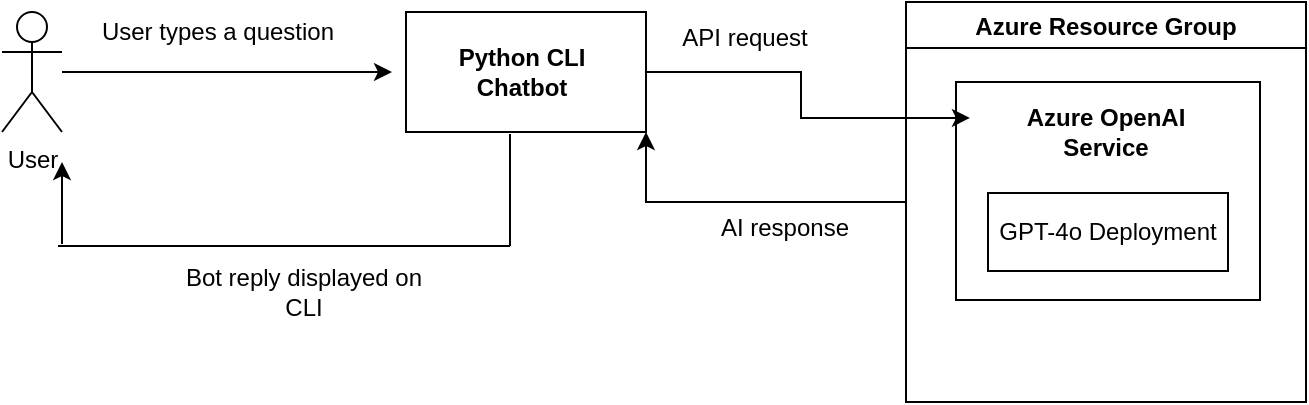 <mxfile version="28.1.0">
  <diagram name="Page-1" id="HDfE3Z-ZGKkPCUfUmB_r">
    <mxGraphModel dx="914" dy="478" grid="0" gridSize="10" guides="1" tooltips="1" connect="1" arrows="1" fold="1" page="1" pageScale="1" pageWidth="850" pageHeight="1100" background="none" math="0" shadow="0">
      <root>
        <mxCell id="0" />
        <mxCell id="1" parent="0" />
        <mxCell id="6yAuP4eui6Pe8Xpx1V7B-7" style="edgeStyle=orthogonalEdgeStyle;rounded=0;orthogonalLoop=1;jettySize=auto;html=1;" parent="1" source="6yAuP4eui6Pe8Xpx1V7B-1" edge="1">
          <mxGeometry relative="1" as="geometry">
            <mxPoint x="282" y="115" as="targetPoint" />
          </mxGeometry>
        </mxCell>
        <mxCell id="6yAuP4eui6Pe8Xpx1V7B-1" value="User" style="shape=umlActor;verticalLabelPosition=bottom;verticalAlign=top;html=1;outlineConnect=0;" parent="1" vertex="1">
          <mxGeometry x="87" y="85" width="30" height="60" as="geometry" />
        </mxCell>
        <mxCell id="6yAuP4eui6Pe8Xpx1V7B-5" value="" style="rounded=0;whiteSpace=wrap;html=1;" parent="1" vertex="1">
          <mxGeometry x="289" y="85" width="120" height="60" as="geometry" />
        </mxCell>
        <mxCell id="6yAuP4eui6Pe8Xpx1V7B-6" value="&lt;strong data-end=&quot;837&quot; data-start=&quot;815&quot;&gt;Python CLI Chatbot&lt;/strong&gt;" style="text;strokeColor=none;align=center;fillColor=none;html=1;verticalAlign=middle;whiteSpace=wrap;rounded=0;" parent="1" vertex="1">
          <mxGeometry x="301" y="100" width="92" height="30" as="geometry" />
        </mxCell>
        <mxCell id="6yAuP4eui6Pe8Xpx1V7B-8" value="User types a question" style="text;strokeColor=none;align=center;fillColor=none;html=1;verticalAlign=middle;whiteSpace=wrap;rounded=0;" parent="1" vertex="1">
          <mxGeometry x="129" y="80" width="132" height="30" as="geometry" />
        </mxCell>
        <mxCell id="6yAuP4eui6Pe8Xpx1V7B-29" style="edgeStyle=orthogonalEdgeStyle;rounded=0;orthogonalLoop=1;jettySize=auto;html=1;entryX=1;entryY=1;entryDx=0;entryDy=0;" parent="1" source="6yAuP4eui6Pe8Xpx1V7B-10" target="6yAuP4eui6Pe8Xpx1V7B-5" edge="1">
          <mxGeometry relative="1" as="geometry" />
        </mxCell>
        <mxCell id="6yAuP4eui6Pe8Xpx1V7B-10" value="Azure Resource Group" style="swimlane;" parent="1" vertex="1">
          <mxGeometry x="539" y="80" width="200" height="200" as="geometry" />
        </mxCell>
        <mxCell id="6yAuP4eui6Pe8Xpx1V7B-12" value="&lt;div&gt;&lt;br&gt;&lt;/div&gt;&lt;div&gt;&lt;br&gt;&lt;/div&gt;" style="whiteSpace=wrap;html=1;" parent="1" vertex="1">
          <mxGeometry x="564" y="120" width="152" height="109" as="geometry" />
        </mxCell>
        <mxCell id="6yAuP4eui6Pe8Xpx1V7B-13" value="GPT-4o Deployment" style="rounded=0;whiteSpace=wrap;html=1;" parent="1" vertex="1">
          <mxGeometry x="580" y="175.5" width="120" height="39" as="geometry" />
        </mxCell>
        <mxCell id="6yAuP4eui6Pe8Xpx1V7B-15" value="API request" style="text;strokeColor=none;align=center;fillColor=none;html=1;verticalAlign=middle;whiteSpace=wrap;rounded=0;" parent="1" vertex="1">
          <mxGeometry x="417" y="83" width="83" height="30" as="geometry" />
        </mxCell>
        <mxCell id="6yAuP4eui6Pe8Xpx1V7B-21" value="&lt;strong data-end=&quot;1068&quot; data-start=&quot;1044&quot;&gt;Azure OpenAI Service&lt;/strong&gt;" style="text;strokeColor=none;align=center;fillColor=none;html=1;verticalAlign=middle;whiteSpace=wrap;rounded=0;" parent="1" vertex="1">
          <mxGeometry x="585" y="130" width="108" height="30" as="geometry" />
        </mxCell>
        <mxCell id="6yAuP4eui6Pe8Xpx1V7B-23" style="edgeStyle=orthogonalEdgeStyle;rounded=0;orthogonalLoop=1;jettySize=auto;html=1;entryX=0.046;entryY=0.165;entryDx=0;entryDy=0;entryPerimeter=0;exitX=1;exitY=0.5;exitDx=0;exitDy=0;" parent="1" source="6yAuP4eui6Pe8Xpx1V7B-5" target="6yAuP4eui6Pe8Xpx1V7B-12" edge="1">
          <mxGeometry relative="1" as="geometry" />
        </mxCell>
        <mxCell id="6yAuP4eui6Pe8Xpx1V7B-26" value="AI response" style="text;strokeColor=none;align=center;fillColor=none;html=1;verticalAlign=middle;whiteSpace=wrap;rounded=0;" parent="1" vertex="1">
          <mxGeometry x="434" y="178" width="89" height="30" as="geometry" />
        </mxCell>
        <mxCell id="6yAuP4eui6Pe8Xpx1V7B-31" value="" style="endArrow=none;html=1;rounded=0;" parent="1" edge="1">
          <mxGeometry width="50" height="50" relative="1" as="geometry">
            <mxPoint x="341" y="202" as="sourcePoint" />
            <mxPoint x="341" y="146" as="targetPoint" />
          </mxGeometry>
        </mxCell>
        <mxCell id="6yAuP4eui6Pe8Xpx1V7B-32" value="" style="endArrow=none;html=1;rounded=0;" parent="1" edge="1">
          <mxGeometry width="50" height="50" relative="1" as="geometry">
            <mxPoint x="115" y="202" as="sourcePoint" />
            <mxPoint x="341" y="202" as="targetPoint" />
          </mxGeometry>
        </mxCell>
        <mxCell id="6yAuP4eui6Pe8Xpx1V7B-33" value="" style="endArrow=classic;html=1;rounded=0;" parent="1" edge="1">
          <mxGeometry width="50" height="50" relative="1" as="geometry">
            <mxPoint x="117" y="201" as="sourcePoint" />
            <mxPoint x="117" y="160" as="targetPoint" />
          </mxGeometry>
        </mxCell>
        <mxCell id="6yAuP4eui6Pe8Xpx1V7B-34" value="Bot reply displayed on CLI" style="text;strokeColor=none;align=center;fillColor=none;html=1;verticalAlign=middle;whiteSpace=wrap;rounded=0;" parent="1" vertex="1">
          <mxGeometry x="173" y="210" width="130" height="30" as="geometry" />
        </mxCell>
      </root>
    </mxGraphModel>
  </diagram>
</mxfile>

